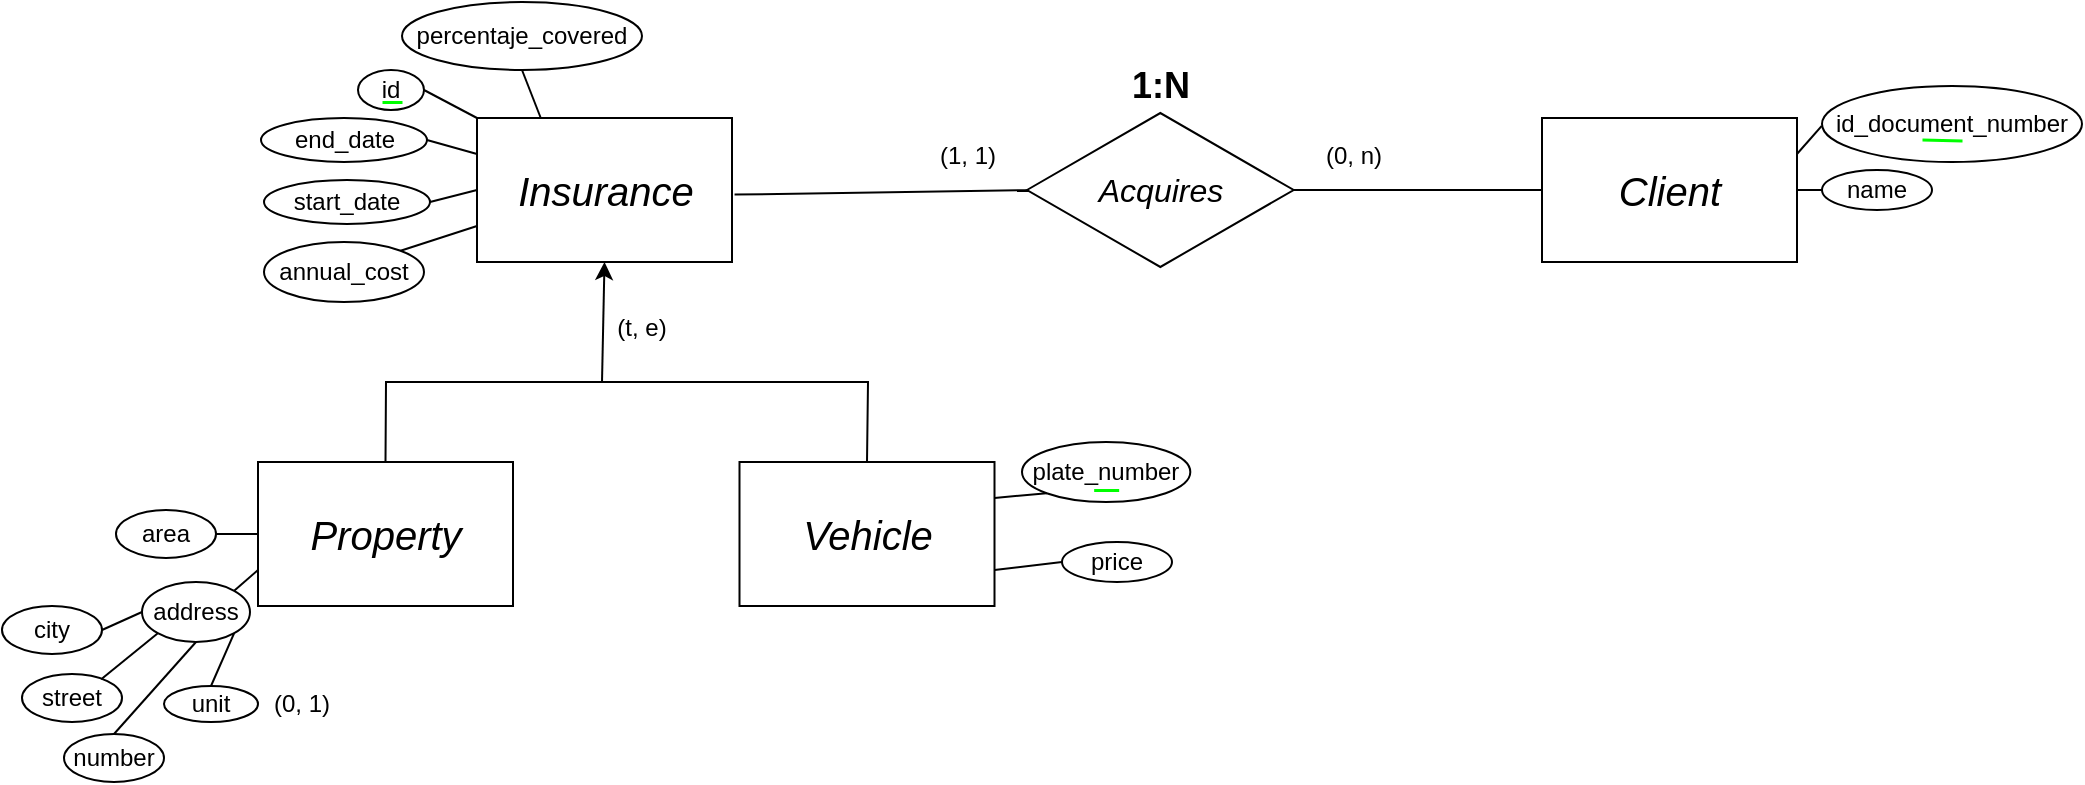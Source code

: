 <mxfile version="28.1.2">
  <diagram name="Página-1" id="oE5SToJG6d0fqBrR_LVp">
    <mxGraphModel dx="1188" dy="720" grid="1" gridSize="10" guides="1" tooltips="1" connect="1" arrows="1" fold="1" page="1" pageScale="1" pageWidth="1169" pageHeight="827" math="0" shadow="0">
      <root>
        <mxCell id="0" />
        <mxCell id="1" parent="0" />
        <mxCell id="l5UG1TYHH5k3Dn63BQr8-16" value="plate_number" style="ellipse;whiteSpace=wrap;html=1;fillColor=none;" parent="1" vertex="1">
          <mxGeometry x="530.0" y="470" width="84.16" height="30" as="geometry" />
        </mxCell>
        <mxCell id="SnB1N_KesckS_-LBV5Pf-40" value="&lt;span style=&quot;font-size: 20px;&quot;&gt;&lt;i&gt;Insurance&lt;/i&gt;&lt;/span&gt;" style="rounded=0;whiteSpace=wrap;html=1;fillColor=none;align=center;" parent="1" vertex="1">
          <mxGeometry x="257.5" y="308" width="127.5" height="72" as="geometry" />
        </mxCell>
        <mxCell id="SnB1N_KesckS_-LBV5Pf-41" value="&lt;i&gt;&lt;font style=&quot;font-size: 16px;&quot;&gt;Acquires&lt;/font&gt;&lt;/i&gt;" style="html=1;whiteSpace=wrap;aspect=fixed;shape=isoRectangle;fillColor=none;" parent="1" vertex="1">
          <mxGeometry x="532.5" y="304" width="133.34" height="80" as="geometry" />
        </mxCell>
        <mxCell id="SnB1N_KesckS_-LBV5Pf-52" value="(1, 1)" style="text;html=1;align=center;verticalAlign=middle;whiteSpace=wrap;rounded=0;" parent="1" vertex="1">
          <mxGeometry x="472.5" y="312" width="60" height="30" as="geometry" />
        </mxCell>
        <mxCell id="SnB1N_KesckS_-LBV5Pf-53" value="(0, n)" style="text;html=1;align=center;verticalAlign=middle;whiteSpace=wrap;rounded=0;" parent="1" vertex="1">
          <mxGeometry x="665.84" y="312" width="60" height="30" as="geometry" />
        </mxCell>
        <mxCell id="SnB1N_KesckS_-LBV5Pf-55" value="" style="endArrow=none;html=1;rounded=0;strokeWidth=1.5;strokeColor=#00ff00;" parent="1" edge="1">
          <mxGeometry width="50" height="50" relative="1" as="geometry">
            <mxPoint x="980" y="318.75" as="sourcePoint" />
            <mxPoint x="1000" y="319.25" as="targetPoint" />
          </mxGeometry>
        </mxCell>
        <mxCell id="SnB1N_KesckS_-LBV5Pf-58" style="edgeStyle=orthogonalEdgeStyle;rounded=0;orthogonalLoop=1;jettySize=auto;html=1;exitX=0.5;exitY=1;exitDx=0;exitDy=0;" parent="1" edge="1">
          <mxGeometry relative="1" as="geometry">
            <mxPoint x="300.0" y="330" as="sourcePoint" />
            <mxPoint x="300.0" y="330" as="targetPoint" />
          </mxGeometry>
        </mxCell>
        <mxCell id="SnB1N_KesckS_-LBV5Pf-65" value="" style="endArrow=none;html=1;rounded=0;strokeWidth=1.5;strokeColor=#00ff00;jumpSize=6;endSize=6;" parent="1" edge="1">
          <mxGeometry width="50" height="50" relative="1" as="geometry">
            <mxPoint x="210" y="300" as="sourcePoint" />
            <mxPoint x="220" y="300" as="targetPoint" />
          </mxGeometry>
        </mxCell>
        <mxCell id="DN17GnSG9GedcZI6rVrl-2" value="&lt;span style=&quot;font-size: 20px;&quot;&gt;&lt;i&gt;Client&lt;/i&gt;&lt;/span&gt;" style="rounded=0;whiteSpace=wrap;html=1;fillColor=none;align=center;" parent="1" vertex="1">
          <mxGeometry x="790" y="308" width="127.5" height="72" as="geometry" />
        </mxCell>
        <mxCell id="DN17GnSG9GedcZI6rVrl-3" value="" style="endArrow=none;html=1;rounded=0;exitX=1.01;exitY=0.532;exitDx=0;exitDy=0;exitPerimeter=0;entryX=0.007;entryY=0.501;entryDx=0;entryDy=0;entryPerimeter=0;" parent="1" source="SnB1N_KesckS_-LBV5Pf-40" target="SnB1N_KesckS_-LBV5Pf-41" edge="1">
          <mxGeometry width="50" height="50" relative="1" as="geometry">
            <mxPoint x="440" y="369" as="sourcePoint" />
            <mxPoint x="530" y="344" as="targetPoint" />
          </mxGeometry>
        </mxCell>
        <mxCell id="DN17GnSG9GedcZI6rVrl-5" value="" style="endArrow=none;html=1;rounded=0;exitX=0.999;exitY=0.5;exitDx=0;exitDy=0;exitPerimeter=0;entryX=0;entryY=0.5;entryDx=0;entryDy=0;" parent="1" source="SnB1N_KesckS_-LBV5Pf-41" target="DN17GnSG9GedcZI6rVrl-2" edge="1">
          <mxGeometry width="50" height="50" relative="1" as="geometry">
            <mxPoint x="665.843" y="345.36" as="sourcePoint" />
            <mxPoint x="826.87" y="354" as="targetPoint" />
          </mxGeometry>
        </mxCell>
        <mxCell id="DN17GnSG9GedcZI6rVrl-18" value="" style="endArrow=none;html=1;rounded=0;entryX=-0.001;entryY=0.525;entryDx=0;entryDy=0;exitX=1;exitY=0.25;exitDx=0;exitDy=0;entryPerimeter=0;" parent="1" source="DN17GnSG9GedcZI6rVrl-2" target="l5UG1TYHH5k3Dn63BQr8-19" edge="1">
          <mxGeometry width="50" height="50" relative="1" as="geometry">
            <mxPoint x="630" y="412" as="sourcePoint" />
            <mxPoint x="949.017" y="303.553" as="targetPoint" />
          </mxGeometry>
        </mxCell>
        <mxCell id="DN17GnSG9GedcZI6rVrl-19" value="" style="endArrow=none;html=1;rounded=0;entryX=0;entryY=0.5;entryDx=0;entryDy=0;exitX=1;exitY=0.5;exitDx=0;exitDy=0;" parent="1" source="DN17GnSG9GedcZI6rVrl-2" target="l5UG1TYHH5k3Dn63BQr8-18" edge="1">
          <mxGeometry width="50" height="50" relative="1" as="geometry">
            <mxPoint x="928" y="318" as="sourcePoint" />
            <mxPoint x="940.0" y="350" as="targetPoint" />
          </mxGeometry>
        </mxCell>
        <mxCell id="DN17GnSG9GedcZI6rVrl-20" value="" style="endArrow=none;html=1;rounded=0;entryX=0.25;entryY=0;entryDx=0;entryDy=0;exitX=0.5;exitY=1;exitDx=0;exitDy=0;" parent="1" source="l5UG1TYHH5k3Dn63BQr8-15" target="SnB1N_KesckS_-LBV5Pf-40" edge="1">
          <mxGeometry width="50" height="50" relative="1" as="geometry">
            <mxPoint x="280" y="290" as="sourcePoint" />
            <mxPoint x="260" y="300" as="targetPoint" />
          </mxGeometry>
        </mxCell>
        <mxCell id="DN17GnSG9GedcZI6rVrl-21" value="" style="endArrow=none;html=1;rounded=0;entryX=0;entryY=0;entryDx=0;entryDy=0;exitX=1;exitY=0.5;exitDx=0;exitDy=0;" parent="1" source="l5UG1TYHH5k3Dn63BQr8-13" target="SnB1N_KesckS_-LBV5Pf-40" edge="1">
          <mxGeometry width="50" height="50" relative="1" as="geometry">
            <mxPoint x="205.0" y="294" as="sourcePoint" />
            <mxPoint x="268" y="318" as="targetPoint" />
          </mxGeometry>
        </mxCell>
        <mxCell id="DN17GnSG9GedcZI6rVrl-22" value="" style="endArrow=none;html=1;rounded=0;entryX=0;entryY=0.25;entryDx=0;entryDy=0;exitX=1;exitY=0.5;exitDx=0;exitDy=0;" parent="1" source="l5UG1TYHH5k3Dn63BQr8-10" target="SnB1N_KesckS_-LBV5Pf-40" edge="1">
          <mxGeometry width="50" height="50" relative="1" as="geometry">
            <mxPoint x="182.0" y="290" as="sourcePoint" />
            <mxPoint x="267" y="336" as="targetPoint" />
          </mxGeometry>
        </mxCell>
        <mxCell id="DN17GnSG9GedcZI6rVrl-23" value="" style="endArrow=none;html=1;rounded=0;entryX=0;entryY=0.5;entryDx=0;entryDy=0;exitX=1;exitY=0.5;exitDx=0;exitDy=0;" parent="1" source="l5UG1TYHH5k3Dn63BQr8-9" target="SnB1N_KesckS_-LBV5Pf-40" edge="1">
          <mxGeometry width="50" height="50" relative="1" as="geometry">
            <mxPoint x="164.92" y="339.08" as="sourcePoint" />
            <mxPoint x="267" y="354" as="targetPoint" />
          </mxGeometry>
        </mxCell>
        <mxCell id="DN17GnSG9GedcZI6rVrl-24" value="" style="endArrow=none;html=1;rounded=0;entryX=0;entryY=0.75;entryDx=0;entryDy=0;exitX=1;exitY=0;exitDx=0;exitDy=0;" parent="1" source="l5UG1TYHH5k3Dn63BQr8-8" target="SnB1N_KesckS_-LBV5Pf-40" edge="1">
          <mxGeometry width="50" height="50" relative="1" as="geometry">
            <mxPoint x="170.577" y="421.423" as="sourcePoint" />
            <mxPoint x="267" y="377" as="targetPoint" />
            <Array as="points" />
          </mxGeometry>
        </mxCell>
        <mxCell id="DN17GnSG9GedcZI6rVrl-30" value="&lt;span style=&quot;font-size: 20px;&quot;&gt;&lt;i&gt;Property&lt;/i&gt;&lt;/span&gt;" style="rounded=0;whiteSpace=wrap;html=1;fillColor=none;align=center;" parent="1" vertex="1">
          <mxGeometry x="148" y="480" width="127.5" height="72" as="geometry" />
        </mxCell>
        <mxCell id="DN17GnSG9GedcZI6rVrl-31" value="&lt;span style=&quot;font-size: 20px;&quot;&gt;&lt;i&gt;Vehicle&lt;/i&gt;&lt;/span&gt;" style="rounded=0;whiteSpace=wrap;html=1;fillColor=none;align=center;" parent="1" vertex="1">
          <mxGeometry x="388.75" y="480" width="127.5" height="72" as="geometry" />
        </mxCell>
        <mxCell id="DN17GnSG9GedcZI6rVrl-32" value="" style="endArrow=none;html=1;rounded=0;exitX=0.5;exitY=0;exitDx=0;exitDy=0;entryX=0.5;entryY=0;entryDx=0;entryDy=0;" parent="1" source="DN17GnSG9GedcZI6rVrl-30" target="DN17GnSG9GedcZI6rVrl-31" edge="1">
          <mxGeometry width="50" height="50" relative="1" as="geometry">
            <mxPoint x="131" y="431" as="sourcePoint" />
            <mxPoint x="470" y="440" as="targetPoint" />
            <Array as="points">
              <mxPoint x="212" y="440" />
              <mxPoint x="453" y="440" />
            </Array>
          </mxGeometry>
        </mxCell>
        <mxCell id="DN17GnSG9GedcZI6rVrl-33" value="" style="endArrow=classic;html=1;rounded=0;entryX=0.5;entryY=1;entryDx=0;entryDy=0;" parent="1" target="SnB1N_KesckS_-LBV5Pf-40" edge="1">
          <mxGeometry width="50" height="50" relative="1" as="geometry">
            <mxPoint x="320" y="440" as="sourcePoint" />
            <mxPoint x="410" y="430" as="targetPoint" />
          </mxGeometry>
        </mxCell>
        <mxCell id="DN17GnSG9GedcZI6rVrl-38" value="" style="endArrow=none;html=1;rounded=0;entryX=0;entryY=1;entryDx=0;entryDy=0;exitX=1;exitY=0.25;exitDx=0;exitDy=0;" parent="1" source="DN17GnSG9GedcZI6rVrl-31" target="l5UG1TYHH5k3Dn63BQr8-16" edge="1">
          <mxGeometry width="50" height="50" relative="1" as="geometry">
            <mxPoint x="520" y="480" as="sourcePoint" />
            <mxPoint x="530.0" y="464" as="targetPoint" />
          </mxGeometry>
        </mxCell>
        <mxCell id="DN17GnSG9GedcZI6rVrl-39" value="" style="endArrow=none;html=1;rounded=0;exitX=1;exitY=0.75;exitDx=0;exitDy=0;entryX=0;entryY=0.5;entryDx=0;entryDy=0;" parent="1" source="DN17GnSG9GedcZI6rVrl-31" target="l5UG1TYHH5k3Dn63BQr8-17" edge="1">
          <mxGeometry width="50" height="50" relative="1" as="geometry">
            <mxPoint x="526" y="490" as="sourcePoint" />
            <mxPoint x="550.0" y="540.0" as="targetPoint" />
          </mxGeometry>
        </mxCell>
        <mxCell id="DN17GnSG9GedcZI6rVrl-40" value="" style="endArrow=none;html=1;rounded=0;strokeWidth=1.5;strokeColor=#00ff00;" parent="1" edge="1">
          <mxGeometry width="50" height="50" relative="1" as="geometry">
            <mxPoint x="565.83" y="494" as="sourcePoint" />
            <mxPoint x="578.33" y="494" as="targetPoint" />
          </mxGeometry>
        </mxCell>
        <mxCell id="DN17GnSG9GedcZI6rVrl-42" value="address" style="ellipse;whiteSpace=wrap;html=1;fillColor=none;" parent="1" vertex="1">
          <mxGeometry x="90" y="540" width="54" height="30" as="geometry" />
        </mxCell>
        <mxCell id="DN17GnSG9GedcZI6rVrl-47" value="" style="endArrow=none;html=1;rounded=0;exitX=1;exitY=0.5;exitDx=0;exitDy=0;entryX=0;entryY=0.5;entryDx=0;entryDy=0;" parent="1" source="l5UG1TYHH5k3Dn63BQr8-6" target="DN17GnSG9GedcZI6rVrl-30" edge="1">
          <mxGeometry width="50" height="50" relative="1" as="geometry">
            <mxPoint x="120" y="516" as="sourcePoint" />
            <mxPoint x="180" y="550" as="targetPoint" />
          </mxGeometry>
        </mxCell>
        <mxCell id="DN17GnSG9GedcZI6rVrl-48" value="" style="endArrow=none;html=1;rounded=0;exitX=1;exitY=0;exitDx=0;exitDy=0;entryX=0;entryY=0.75;entryDx=0;entryDy=0;" parent="1" source="DN17GnSG9GedcZI6rVrl-42" target="DN17GnSG9GedcZI6rVrl-30" edge="1">
          <mxGeometry width="50" height="50" relative="1" as="geometry">
            <mxPoint x="130" y="526" as="sourcePoint" />
            <mxPoint x="158" y="526" as="targetPoint" />
          </mxGeometry>
        </mxCell>
        <mxCell id="DN17GnSG9GedcZI6rVrl-49" value="" style="endArrow=none;html=1;rounded=0;entryX=0;entryY=0.5;entryDx=0;entryDy=0;exitX=1;exitY=0.5;exitDx=0;exitDy=0;" parent="1" source="l5UG1TYHH5k3Dn63BQr8-5" target="DN17GnSG9GedcZI6rVrl-42" edge="1">
          <mxGeometry width="50" height="50" relative="1" as="geometry">
            <mxPoint x="60" y="570" as="sourcePoint" />
            <mxPoint x="82" y="578" as="targetPoint" />
          </mxGeometry>
        </mxCell>
        <mxCell id="DN17GnSG9GedcZI6rVrl-51" value="" style="endArrow=none;html=1;rounded=0;exitX=0.792;exitY=0.108;exitDx=0;exitDy=0;entryX=0;entryY=1;entryDx=0;entryDy=0;exitPerimeter=0;" parent="1" source="l5UG1TYHH5k3Dn63BQr8-4" target="DN17GnSG9GedcZI6rVrl-42" edge="1">
          <mxGeometry width="50" height="50" relative="1" as="geometry">
            <mxPoint x="48.142" y="605.858" as="sourcePoint" />
            <mxPoint x="91" y="584" as="targetPoint" />
            <Array as="points" />
          </mxGeometry>
        </mxCell>
        <mxCell id="DN17GnSG9GedcZI6rVrl-52" value="" style="endArrow=none;html=1;rounded=0;exitX=0.5;exitY=0;exitDx=0;exitDy=0;entryX=0.5;entryY=1;entryDx=0;entryDy=0;" parent="1" source="l5UG1TYHH5k3Dn63BQr8-3" target="DN17GnSG9GedcZI6rVrl-42" edge="1">
          <mxGeometry width="50" height="50" relative="1" as="geometry">
            <mxPoint x="55" y="640" as="sourcePoint" />
            <mxPoint x="80" y="600" as="targetPoint" />
          </mxGeometry>
        </mxCell>
        <mxCell id="DN17GnSG9GedcZI6rVrl-53" value="" style="endArrow=none;html=1;rounded=0;exitX=0.5;exitY=0;exitDx=0;exitDy=0;entryX=1;entryY=1;entryDx=0;entryDy=0;" parent="1" source="l5UG1TYHH5k3Dn63BQr8-1" target="DN17GnSG9GedcZI6rVrl-42" edge="1">
          <mxGeometry width="50" height="50" relative="1" as="geometry">
            <mxPoint x="95" y="620" as="sourcePoint" />
            <mxPoint x="91" y="606" as="targetPoint" />
            <Array as="points" />
          </mxGeometry>
        </mxCell>
        <mxCell id="DN17GnSG9GedcZI6rVrl-55" value="(0, 1)" style="text;html=1;align=center;verticalAlign=middle;whiteSpace=wrap;rounded=0;" parent="1" vertex="1">
          <mxGeometry x="140" y="586" width="60" height="30" as="geometry" />
        </mxCell>
        <mxCell id="DN17GnSG9GedcZI6rVrl-56" value="(t, e)" style="text;html=1;align=center;verticalAlign=middle;whiteSpace=wrap;rounded=0;" parent="1" vertex="1">
          <mxGeometry x="310" y="398" width="60" height="30" as="geometry" />
        </mxCell>
        <mxCell id="l5UG1TYHH5k3Dn63BQr8-1" value="unit" style="ellipse;whiteSpace=wrap;html=1;fillColor=none;" parent="1" vertex="1">
          <mxGeometry x="101" y="592" width="47" height="18" as="geometry" />
        </mxCell>
        <mxCell id="l5UG1TYHH5k3Dn63BQr8-3" value="number" style="ellipse;whiteSpace=wrap;html=1;fillColor=none;" parent="1" vertex="1">
          <mxGeometry x="51" y="616" width="50" height="24" as="geometry" />
        </mxCell>
        <mxCell id="l5UG1TYHH5k3Dn63BQr8-4" value="street" style="ellipse;whiteSpace=wrap;html=1;fillColor=none;" parent="1" vertex="1">
          <mxGeometry x="30" y="586" width="50" height="24" as="geometry" />
        </mxCell>
        <mxCell id="l5UG1TYHH5k3Dn63BQr8-5" value="city" style="ellipse;whiteSpace=wrap;html=1;fillColor=none;" parent="1" vertex="1">
          <mxGeometry x="20" y="552" width="50" height="24" as="geometry" />
        </mxCell>
        <mxCell id="l5UG1TYHH5k3Dn63BQr8-6" value="area" style="ellipse;whiteSpace=wrap;html=1;fillColor=none;" parent="1" vertex="1">
          <mxGeometry x="77" y="504" width="50" height="24" as="geometry" />
        </mxCell>
        <mxCell id="l5UG1TYHH5k3Dn63BQr8-8" value="annual_cost" style="ellipse;whiteSpace=wrap;html=1;fillColor=none;" parent="1" vertex="1">
          <mxGeometry x="151" y="370" width="80" height="30" as="geometry" />
        </mxCell>
        <mxCell id="l5UG1TYHH5k3Dn63BQr8-9" value="start_date" style="ellipse;whiteSpace=wrap;html=1;fillColor=none;" parent="1" vertex="1">
          <mxGeometry x="151" y="339" width="83" height="22" as="geometry" />
        </mxCell>
        <mxCell id="l5UG1TYHH5k3Dn63BQr8-10" value="end_date" style="ellipse;whiteSpace=wrap;html=1;fillColor=none;" parent="1" vertex="1">
          <mxGeometry x="149.5" y="308" width="83" height="22" as="geometry" />
        </mxCell>
        <mxCell id="l5UG1TYHH5k3Dn63BQr8-13" value="id" style="ellipse;whiteSpace=wrap;html=1;fillColor=none;" parent="1" vertex="1">
          <mxGeometry x="198" y="284" width="33" height="20" as="geometry" />
        </mxCell>
        <mxCell id="l5UG1TYHH5k3Dn63BQr8-15" value="percentaje_covered" style="ellipse;whiteSpace=wrap;html=1;fillColor=none;" parent="1" vertex="1">
          <mxGeometry x="220" y="250" width="120" height="34" as="geometry" />
        </mxCell>
        <mxCell id="l5UG1TYHH5k3Dn63BQr8-17" value="price" style="ellipse;whiteSpace=wrap;html=1;fillColor=none;" parent="1" vertex="1">
          <mxGeometry x="550" y="520" width="55" height="20" as="geometry" />
        </mxCell>
        <mxCell id="l5UG1TYHH5k3Dn63BQr8-18" value="name" style="ellipse;whiteSpace=wrap;html=1;fillColor=none;" parent="1" vertex="1">
          <mxGeometry x="930" y="334" width="55" height="20" as="geometry" />
        </mxCell>
        <mxCell id="l5UG1TYHH5k3Dn63BQr8-19" value="id_document_number" style="ellipse;whiteSpace=wrap;html=1;fillColor=none;" parent="1" vertex="1">
          <mxGeometry x="930" y="292" width="130" height="38" as="geometry" />
        </mxCell>
        <mxCell id="1g392YCfJYknkTo4fxpk-1" value="&lt;b style=&quot;font-size: 18px;&quot;&gt;1:N&lt;/b&gt;" style="text;html=1;align=center;verticalAlign=middle;whiteSpace=wrap;rounded=0;fontSize=18;" parent="1" vertex="1">
          <mxGeometry x="572.5" y="280.5" width="53.33" height="23.5" as="geometry" />
        </mxCell>
      </root>
    </mxGraphModel>
  </diagram>
</mxfile>
